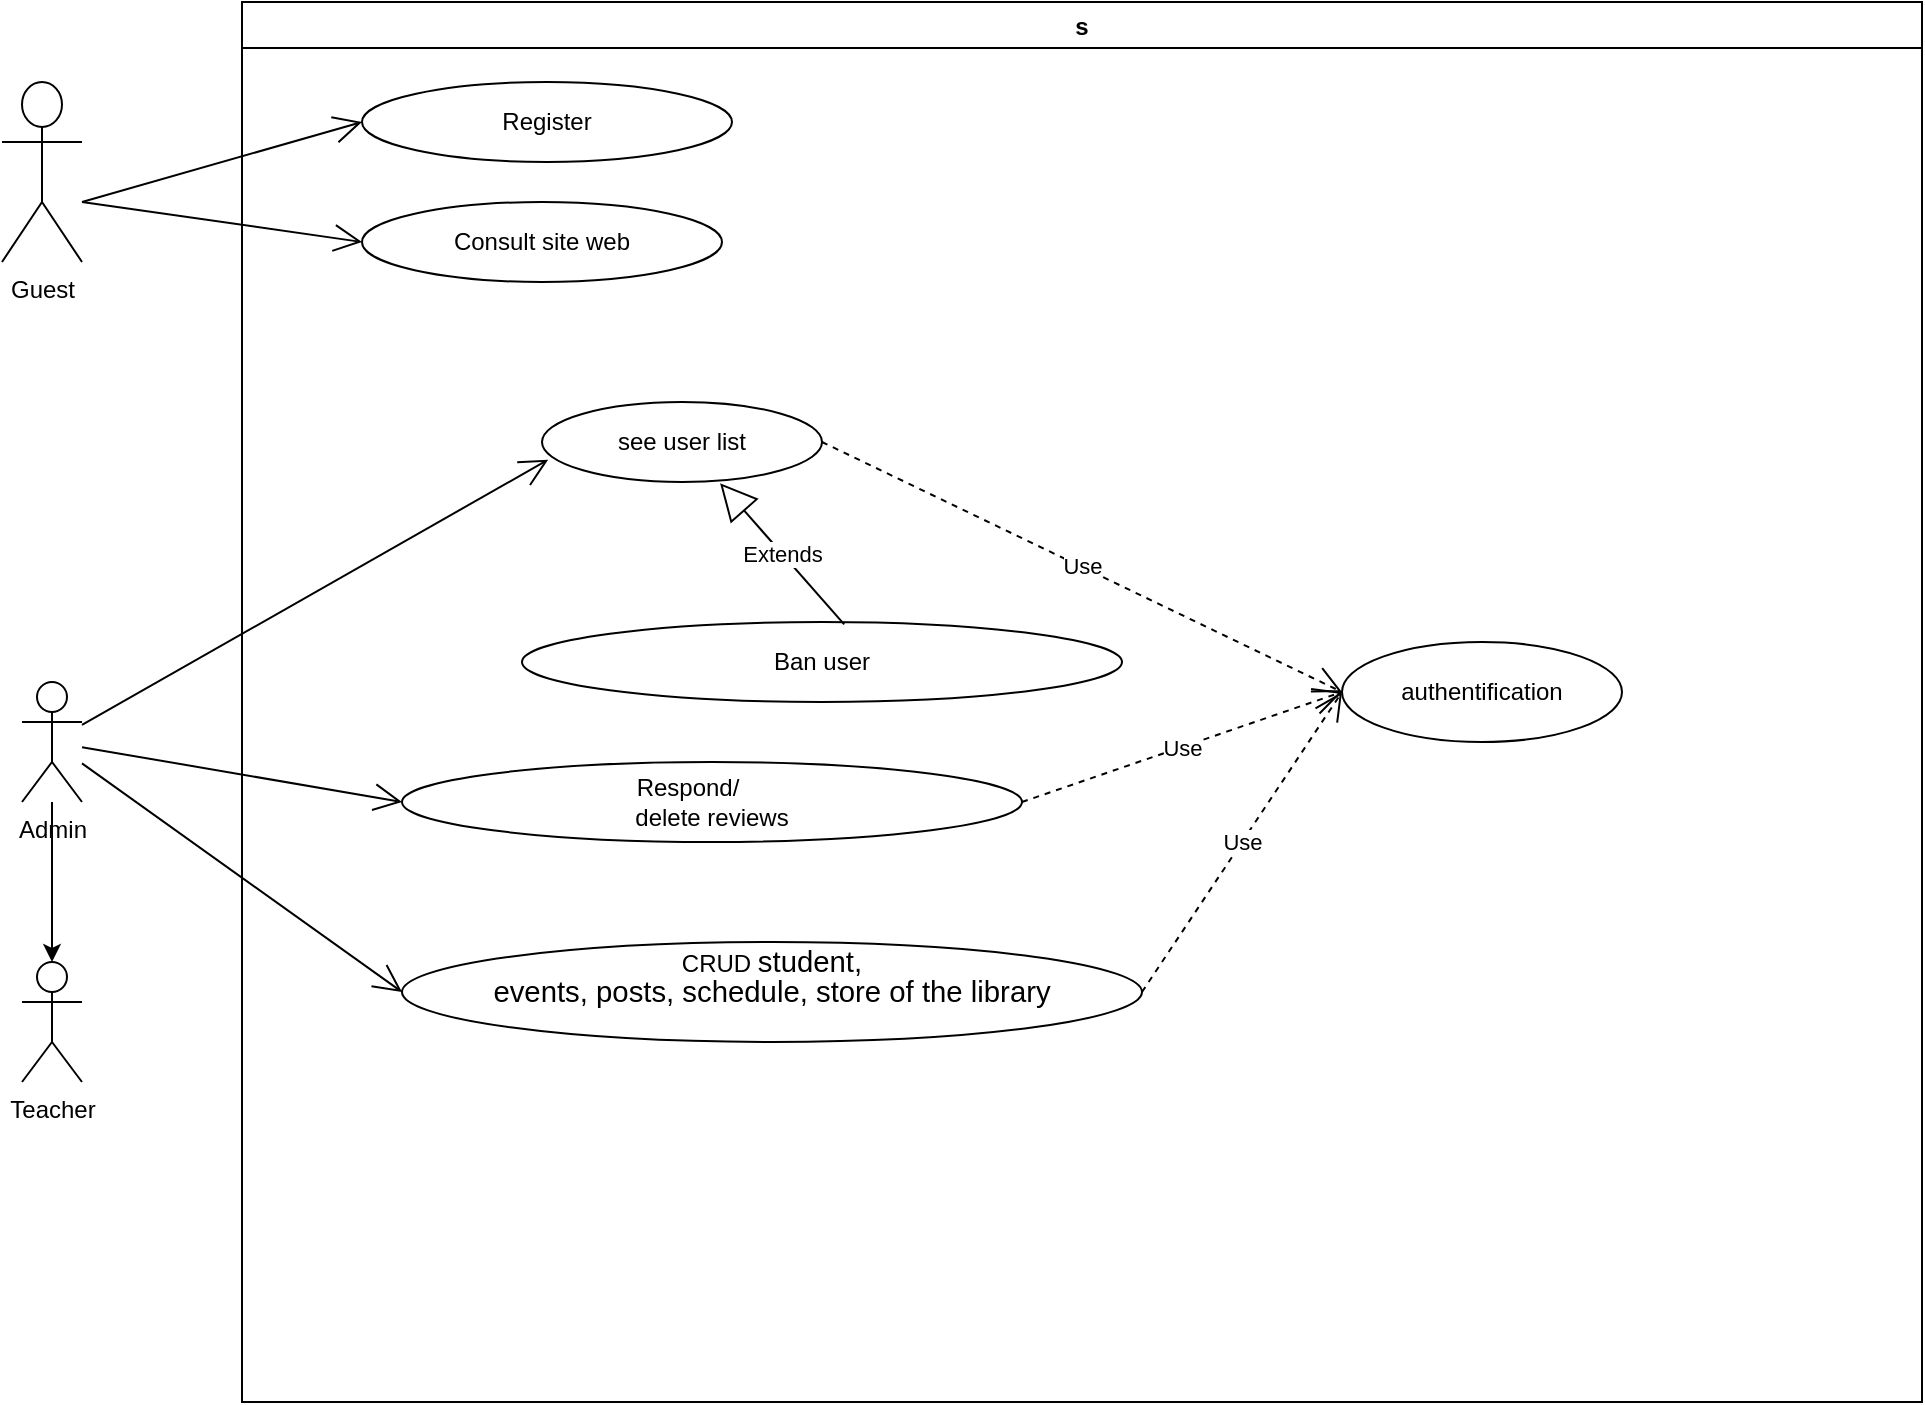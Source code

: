 <mxfile version="14.6.13" type="device" pages="4"><diagram id="Fq8rrTsUyQ0WTNaqkQ1s" name="Page-1"><mxGraphModel dx="1021" dy="600" grid="1" gridSize="10" guides="1" tooltips="1" connect="1" arrows="1" fold="1" page="1" pageScale="1" pageWidth="827" pageHeight="1169" math="0" shadow="0"><root><mxCell id="0"/><mxCell id="1" parent="0"/><mxCell id="EkFRZIOLeKu48OOjw69J-1" value="s" style="swimlane;" parent="1" vertex="1"><mxGeometry x="220" y="10" width="840" height="700" as="geometry"/></mxCell><mxCell id="EkFRZIOLeKu48OOjw69J-5" value="Register" style="ellipse;whiteSpace=wrap;html=1;" parent="EkFRZIOLeKu48OOjw69J-1" vertex="1"><mxGeometry x="60" y="40" width="185" height="40" as="geometry"/></mxCell><mxCell id="jwKDo5jtMQESnvIcq30M-5" value="CRUD&amp;nbsp;&lt;span lang=&quot;EN-US&quot; style=&quot;font-size: 11.0pt ; line-height: 107% ; font-family: &amp;#34;calibri&amp;#34; , sans-serif&quot;&gt;student,&lt;br/&gt;events, posts, schedule, store of the library&lt;/span&gt;&lt;br&gt;&amp;nbsp;" style="ellipse;whiteSpace=wrap;html=1;" parent="EkFRZIOLeKu48OOjw69J-1" vertex="1"><mxGeometry x="80" y="470" width="370" height="50" as="geometry"/></mxCell><mxCell id="jwKDo5jtMQESnvIcq30M-6" value="Ban user" style="ellipse;whiteSpace=wrap;html=1;" parent="EkFRZIOLeKu48OOjw69J-1" vertex="1"><mxGeometry x="140" y="310" width="300" height="40" as="geometry"/></mxCell><mxCell id="jwKDo5jtMQESnvIcq30M-7" value="&lt;p class=&quot;MsoListParagraph&quot; style=&quot;text-indent: -18.0pt&quot;&gt;&lt;span lang=&quot;EN-US&quot;&gt;Respond/&lt;br/&gt;delete reviews&lt;/span&gt;&lt;/p&gt;" style="ellipse;whiteSpace=wrap;html=1;" parent="EkFRZIOLeKu48OOjw69J-1" vertex="1"><mxGeometry x="80" y="380" width="310" height="40" as="geometry"/></mxCell><mxCell id="noQ1CSE3hATGSNUek7sF-2" value="authentification" style="ellipse;whiteSpace=wrap;html=1;" vertex="1" parent="EkFRZIOLeKu48OOjw69J-1"><mxGeometry x="550" y="320" width="140" height="50" as="geometry"/></mxCell><mxCell id="noQ1CSE3hATGSNUek7sF-3" value="Use" style="endArrow=open;endSize=12;dashed=1;html=1;exitX=1;exitY=0.5;exitDx=0;exitDy=0;entryX=0;entryY=0.5;entryDx=0;entryDy=0;" edge="1" parent="EkFRZIOLeKu48OOjw69J-1" source="noQ1CSE3hATGSNUek7sF-6" target="noQ1CSE3hATGSNUek7sF-2"><mxGeometry width="160" relative="1" as="geometry"><mxPoint x="290" y="350" as="sourcePoint"/><mxPoint x="540" y="345" as="targetPoint"/></mxGeometry></mxCell><mxCell id="noQ1CSE3hATGSNUek7sF-4" value="Use" style="endArrow=open;endSize=12;dashed=1;html=1;exitX=1;exitY=0.5;exitDx=0;exitDy=0;entryX=0;entryY=0.5;entryDx=0;entryDy=0;" edge="1" parent="EkFRZIOLeKu48OOjw69J-1" source="jwKDo5jtMQESnvIcq30M-7" target="noQ1CSE3hATGSNUek7sF-2"><mxGeometry width="160" relative="1" as="geometry"><mxPoint x="410" y="399.41" as="sourcePoint"/><mxPoint x="570" y="399.41" as="targetPoint"/></mxGeometry></mxCell><mxCell id="noQ1CSE3hATGSNUek7sF-5" value="Use" style="endArrow=open;endSize=12;dashed=1;html=1;exitX=1;exitY=0.5;exitDx=0;exitDy=0;entryX=0;entryY=0.5;entryDx=0;entryDy=0;" edge="1" parent="EkFRZIOLeKu48OOjw69J-1" source="jwKDo5jtMQESnvIcq30M-5" target="noQ1CSE3hATGSNUek7sF-2"><mxGeometry width="160" relative="1" as="geometry"><mxPoint x="460" y="470" as="sourcePoint"/><mxPoint x="620" y="470" as="targetPoint"/></mxGeometry></mxCell><mxCell id="noQ1CSE3hATGSNUek7sF-6" value="see user list" style="ellipse;whiteSpace=wrap;html=1;" vertex="1" parent="EkFRZIOLeKu48OOjw69J-1"><mxGeometry x="150" y="200" width="140" height="40" as="geometry"/></mxCell><mxCell id="noQ1CSE3hATGSNUek7sF-7" value="Extends" style="endArrow=block;endSize=16;endFill=0;html=1;exitX=0.537;exitY=0.029;exitDx=0;exitDy=0;exitPerimeter=0;entryX=0.636;entryY=1.015;entryDx=0;entryDy=0;entryPerimeter=0;" edge="1" parent="EkFRZIOLeKu48OOjw69J-1" source="jwKDo5jtMQESnvIcq30M-6" target="noQ1CSE3hATGSNUek7sF-6"><mxGeometry width="160" relative="1" as="geometry"><mxPoint x="290" y="350" as="sourcePoint"/><mxPoint x="450" y="350" as="targetPoint"/></mxGeometry></mxCell><mxCell id="EkFRZIOLeKu48OOjw69J-2" value="Guest" style="shape=umlActor;verticalLabelPosition=bottom;verticalAlign=top;html=1;outlineConnect=0;" parent="1" vertex="1"><mxGeometry x="100" y="50" width="40" height="90" as="geometry"/></mxCell><mxCell id="EkFRZIOLeKu48OOjw69J-4" value="Consult site web" style="ellipse;whiteSpace=wrap;html=1;" parent="1" vertex="1"><mxGeometry x="280" y="110" width="180" height="40" as="geometry"/></mxCell><mxCell id="XkAsf_LBgf4AnD1YTBtm-2" value="" style="edgeStyle=orthogonalEdgeStyle;rounded=0;orthogonalLoop=1;jettySize=auto;html=1;" edge="1" parent="1" source="EkFRZIOLeKu48OOjw69J-12" target="XkAsf_LBgf4AnD1YTBtm-1"><mxGeometry relative="1" as="geometry"/></mxCell><mxCell id="EkFRZIOLeKu48OOjw69J-12" value="Admin" style="shape=umlActor;verticalLabelPosition=bottom;verticalAlign=top;html=1;outlineConnect=0;" parent="1" vertex="1"><mxGeometry x="110" y="350" width="30" height="60" as="geometry"/></mxCell><mxCell id="pEpKKpiHq81uw3NCciDE-1" value="" style="endArrow=open;endFill=1;endSize=12;html=1;entryX=0;entryY=0.5;entryDx=0;entryDy=0;" edge="1" parent="1" target="EkFRZIOLeKu48OOjw69J-4"><mxGeometry width="160" relative="1" as="geometry"><mxPoint x="140" y="110" as="sourcePoint"/><mxPoint x="330" y="94.5" as="targetPoint"/></mxGeometry></mxCell><mxCell id="pEpKKpiHq81uw3NCciDE-2" value="" style="endArrow=open;endFill=1;endSize=12;html=1;entryX=0;entryY=0.5;entryDx=0;entryDy=0;" edge="1" parent="1" target="EkFRZIOLeKu48OOjw69J-5"><mxGeometry width="160" relative="1" as="geometry"><mxPoint x="140" y="110" as="sourcePoint"/><mxPoint x="300" y="110" as="targetPoint"/></mxGeometry></mxCell><mxCell id="noQ1CSE3hATGSNUek7sF-8" value="" style="endArrow=open;endFill=1;endSize=12;html=1;entryX=0.022;entryY=0.721;entryDx=0;entryDy=0;entryPerimeter=0;" edge="1" parent="1" source="EkFRZIOLeKu48OOjw69J-12" target="noQ1CSE3hATGSNUek7sF-6"><mxGeometry width="160" relative="1" as="geometry"><mxPoint x="510" y="360" as="sourcePoint"/><mxPoint x="670" y="360" as="targetPoint"/></mxGeometry></mxCell><mxCell id="noQ1CSE3hATGSNUek7sF-9" value="" style="endArrow=open;endFill=1;endSize=12;html=1;entryX=0;entryY=0.5;entryDx=0;entryDy=0;" edge="1" parent="1" source="EkFRZIOLeKu48OOjw69J-12" target="jwKDo5jtMQESnvIcq30M-7"><mxGeometry width="160" relative="1" as="geometry"><mxPoint x="510" y="360" as="sourcePoint"/><mxPoint x="670" y="360" as="targetPoint"/></mxGeometry></mxCell><mxCell id="noQ1CSE3hATGSNUek7sF-10" value="" style="endArrow=open;endFill=1;endSize=12;html=1;entryX=0;entryY=0.5;entryDx=0;entryDy=0;" edge="1" parent="1" source="EkFRZIOLeKu48OOjw69J-12" target="jwKDo5jtMQESnvIcq30M-5"><mxGeometry width="160" relative="1" as="geometry"><mxPoint x="510" y="360" as="sourcePoint"/><mxPoint x="670" y="360" as="targetPoint"/></mxGeometry></mxCell><mxCell id="XkAsf_LBgf4AnD1YTBtm-1" value="Teacher" style="shape=umlActor;verticalLabelPosition=bottom;verticalAlign=top;html=1;outlineConnect=0;" vertex="1" parent="1"><mxGeometry x="110" y="490" width="30" height="60" as="geometry"/></mxCell></root></mxGraphModel></diagram><diagram id="b6bjTch0GGWQZ_k-b--K" name="Page-2"><mxGraphModel dx="868" dy="510" grid="1" gridSize="10" guides="1" tooltips="1" connect="1" arrows="1" fold="1" page="1" pageScale="1" pageWidth="827" pageHeight="1169" math="0" shadow="0"><root><mxCell id="8nKltw3k-LwllmH_D9py-0"/><mxCell id="8nKltw3k-LwllmH_D9py-1" parent="8nKltw3k-LwllmH_D9py-0"/><mxCell id="C4d2ou-eFHUCSbQylBl--0" value="&lt;p class=&quot;MsoListParagraph&quot; style=&quot;text-indent: -18.0pt&quot;&gt;&lt;div style=&quot;text-align: left&quot;&gt;&lt;span style=&quot;text-indent: -18pt&quot;&gt;See&amp;nbsp;&lt;/span&gt;&lt;span style=&quot;text-indent: -18pt&quot;&gt;student schedule&lt;/span&gt;&lt;/div&gt;&lt;/p&gt;" style="ellipse;whiteSpace=wrap;html=1;" vertex="1" parent="8nKltw3k-LwllmH_D9py-1"><mxGeometry x="310" y="80" width="180" height="40" as="geometry"/></mxCell><mxCell id="C4d2ou-eFHUCSbQylBl--1" value="See events" style="ellipse;whiteSpace=wrap;html=1;" vertex="1" parent="8nKltw3k-LwllmH_D9py-1"><mxGeometry x="310" y="150" width="180" height="30" as="geometry"/></mxCell><mxCell id="C4d2ou-eFHUCSbQylBl--2" value="See Teachers" style="ellipse;whiteSpace=wrap;html=1;" vertex="1" parent="8nKltw3k-LwllmH_D9py-1"><mxGeometry x="340" y="300" width="180" height="30" as="geometry"/></mxCell><mxCell id="C4d2ou-eFHUCSbQylBl--3" value="Make review( comment, like,..)" style="ellipse;whiteSpace=wrap;html=1;" vertex="1" parent="8nKltw3k-LwllmH_D9py-1"><mxGeometry x="360" y="240" width="230" height="30" as="geometry"/></mxCell><mxCell id="C4d2ou-eFHUCSbQylBl--4" value="Contact teacher" style="ellipse;whiteSpace=wrap;html=1;" vertex="1" parent="8nKltw3k-LwllmH_D9py-1"><mxGeometry x="270" y="360" width="160" height="30" as="geometry"/></mxCell><mxCell id="C4d2ou-eFHUCSbQylBl--5" value="Contact Admin" style="ellipse;whiteSpace=wrap;html=1;" vertex="1" parent="8nKltw3k-LwllmH_D9py-1"><mxGeometry x="280" y="410" width="150" height="30" as="geometry"/></mxCell><mxCell id="C4d2ou-eFHUCSbQylBl--6" value="authentification" style="ellipse;whiteSpace=wrap;html=1;" vertex="1" parent="8nKltw3k-LwllmH_D9py-1"><mxGeometry x="730" y="200" width="180" height="40" as="geometry"/></mxCell><mxCell id="C4d2ou-eFHUCSbQylBl--7" value="Use" style="endArrow=open;endSize=12;dashed=1;html=1;entryX=0;entryY=0.5;entryDx=0;entryDy=0;exitX=1;exitY=0;exitDx=0;exitDy=0;" edge="1" parent="8nKltw3k-LwllmH_D9py-1" source="C4d2ou-eFHUCSbQylBl--2" target="C4d2ou-eFHUCSbQylBl--6"><mxGeometry width="160" relative="1" as="geometry"><mxPoint x="210" y="225" as="sourcePoint"/><mxPoint x="360" y="224.5" as="targetPoint"/></mxGeometry></mxCell><mxCell id="C4d2ou-eFHUCSbQylBl--8" value="Extends" style="endArrow=block;endSize=16;endFill=0;html=1;entryX=0.5;entryY=1;entryDx=0;entryDy=0;exitX=0.5;exitY=0;exitDx=0;exitDy=0;" edge="1" parent="8nKltw3k-LwllmH_D9py-1" source="C4d2ou-eFHUCSbQylBl--4" target="C4d2ou-eFHUCSbQylBl--2"><mxGeometry width="160" relative="1" as="geometry"><mxPoint x="147" y="270" as="sourcePoint"/><mxPoint x="307" y="270" as="targetPoint"/></mxGeometry></mxCell><mxCell id="C4d2ou-eFHUCSbQylBl--9" value="Use" style="endArrow=open;endSize=12;dashed=1;html=1;exitX=1;exitY=0.5;exitDx=0;exitDy=0;" edge="1" parent="8nKltw3k-LwllmH_D9py-1" source="C4d2ou-eFHUCSbQylBl--1" target="C4d2ou-eFHUCSbQylBl--6"><mxGeometry width="160" relative="1" as="geometry"><mxPoint x="200" y="180" as="sourcePoint"/><mxPoint x="400" y="200" as="targetPoint"/></mxGeometry></mxCell><mxCell id="C4d2ou-eFHUCSbQylBl--10" value="Use" style="endArrow=open;endSize=12;dashed=1;html=1;exitX=1;exitY=0.5;exitDx=0;exitDy=0;entryX=0.056;entryY=0.275;entryDx=0;entryDy=0;entryPerimeter=0;" edge="1" parent="8nKltw3k-LwllmH_D9py-1" source="C4d2ou-eFHUCSbQylBl--0" target="C4d2ou-eFHUCSbQylBl--6"><mxGeometry width="160" relative="1" as="geometry"><mxPoint x="200" y="180" as="sourcePoint"/><mxPoint x="360" y="180" as="targetPoint"/></mxGeometry></mxCell><mxCell id="C4d2ou-eFHUCSbQylBl--11" value="Extends" style="endArrow=block;endSize=16;endFill=0;html=1;entryX=0.756;entryY=1;entryDx=0;entryDy=0;entryPerimeter=0;" edge="1" parent="8nKltw3k-LwllmH_D9py-1" source="C4d2ou-eFHUCSbQylBl--3" target="C4d2ou-eFHUCSbQylBl--1"><mxGeometry width="160" relative="1" as="geometry"><mxPoint x="50" y="180" as="sourcePoint"/><mxPoint x="210" y="180" as="targetPoint"/></mxGeometry></mxCell><mxCell id="C4d2ou-eFHUCSbQylBl--12" value="Use" style="endArrow=open;endSize=12;dashed=1;html=1;exitX=1;exitY=0.5;exitDx=0;exitDy=0;entryX=0;entryY=0.5;entryDx=0;entryDy=0;" edge="1" parent="8nKltw3k-LwllmH_D9py-1" source="C4d2ou-eFHUCSbQylBl--5" target="C4d2ou-eFHUCSbQylBl--6"><mxGeometry width="160" relative="1" as="geometry"><mxPoint x="270" y="390" as="sourcePoint"/><mxPoint x="430" y="390" as="targetPoint"/></mxGeometry></mxCell><mxCell id="C4d2ou-eFHUCSbQylBl--13" value="Parent" style="shape=umlActor;verticalLabelPosition=bottom;verticalAlign=top;html=1;outlineConnect=0;" vertex="1" parent="8nKltw3k-LwllmH_D9py-1"><mxGeometry x="80" y="160" width="35" height="60" as="geometry"/></mxCell><mxCell id="C4d2ou-eFHUCSbQylBl--14" value="" style="endArrow=open;endFill=1;endSize=12;html=1;entryX=0;entryY=0.5;entryDx=0;entryDy=0;" edge="1" parent="8nKltw3k-LwllmH_D9py-1" source="C4d2ou-eFHUCSbQylBl--13" target="C4d2ou-eFHUCSbQylBl--0"><mxGeometry width="160" relative="1" as="geometry"><mxPoint x="130" y="190" as="sourcePoint"/><mxPoint x="260" y="190" as="targetPoint"/></mxGeometry></mxCell><mxCell id="C4d2ou-eFHUCSbQylBl--15" value="" style="endArrow=open;endFill=1;endSize=12;html=1;entryX=0;entryY=0.5;entryDx=0;entryDy=0;" edge="1" parent="8nKltw3k-LwllmH_D9py-1" source="C4d2ou-eFHUCSbQylBl--13" target="C4d2ou-eFHUCSbQylBl--1"><mxGeometry width="160" relative="1" as="geometry"><mxPoint x="120" y="200" as="sourcePoint"/><mxPoint x="260" y="200" as="targetPoint"/></mxGeometry></mxCell><mxCell id="C4d2ou-eFHUCSbQylBl--17" value="" style="endArrow=open;endFill=1;endSize=12;html=1;entryX=0;entryY=0.5;entryDx=0;entryDy=0;" edge="1" parent="8nKltw3k-LwllmH_D9py-1" source="C4d2ou-eFHUCSbQylBl--13" target="C4d2ou-eFHUCSbQylBl--2"><mxGeometry width="160" relative="1" as="geometry"><mxPoint x="130" y="270" as="sourcePoint"/><mxPoint x="290" y="270" as="targetPoint"/></mxGeometry></mxCell><mxCell id="C4d2ou-eFHUCSbQylBl--18" value="" style="endArrow=open;endFill=1;endSize=12;html=1;entryX=0;entryY=0.5;entryDx=0;entryDy=0;" edge="1" parent="8nKltw3k-LwllmH_D9py-1" source="C4d2ou-eFHUCSbQylBl--13" target="C4d2ou-eFHUCSbQylBl--5"><mxGeometry width="160" relative="1" as="geometry"><mxPoint x="130" y="290" as="sourcePoint"/><mxPoint x="290" y="290" as="targetPoint"/></mxGeometry></mxCell></root></mxGraphModel></diagram><diagram id="m5Jo75XRQhApM0-7HQ8u" name="Page-3"><mxGraphModel dx="868" dy="510" grid="1" gridSize="10" guides="1" tooltips="1" connect="1" arrows="1" fold="1" page="1" pageScale="1" pageWidth="827" pageHeight="1169" math="0" shadow="0"><root><mxCell id="_YpkM_-dtvaiiMgSNTx7-0"/><mxCell id="_YpkM_-dtvaiiMgSNTx7-1" parent="_YpkM_-dtvaiiMgSNTx7-0"/><mxCell id="_YpkM_-dtvaiiMgSNTx7-2" value="&lt;p class=&quot;MsoListParagraph&quot; style=&quot;text-indent: -18.0pt&quot;&gt;&lt;/p&gt;&lt;div style=&quot;text-align: left&quot;&gt;&lt;span style=&quot;text-indent: -18pt&quot;&gt;See&lt;/span&gt;&lt;span style=&quot;text-indent: -18pt&quot;&gt;&amp;nbsp;schedule&lt;/span&gt;&lt;/div&gt;&lt;p&gt;&lt;/p&gt;" style="ellipse;whiteSpace=wrap;html=1;" vertex="1" parent="_YpkM_-dtvaiiMgSNTx7-1"><mxGeometry x="280" y="70" width="180" height="40" as="geometry"/></mxCell><mxCell id="_YpkM_-dtvaiiMgSNTx7-3" value="See events" style="ellipse;whiteSpace=wrap;html=1;" vertex="1" parent="_YpkM_-dtvaiiMgSNTx7-1"><mxGeometry x="280" y="120" width="180" height="30" as="geometry"/></mxCell><mxCell id="_YpkM_-dtvaiiMgSNTx7-4" value="See Parents" style="ellipse;whiteSpace=wrap;html=1;" vertex="1" parent="_YpkM_-dtvaiiMgSNTx7-1"><mxGeometry x="360" y="240" width="180" height="30" as="geometry"/></mxCell><mxCell id="_YpkM_-dtvaiiMgSNTx7-5" value="Make review( comment, like,..)" style="ellipse;whiteSpace=wrap;html=1;" vertex="1" parent="_YpkM_-dtvaiiMgSNTx7-1"><mxGeometry x="320" y="190" width="230" height="30" as="geometry"/></mxCell><mxCell id="_YpkM_-dtvaiiMgSNTx7-6" value="Contact parents" style="ellipse;whiteSpace=wrap;html=1;" vertex="1" parent="_YpkM_-dtvaiiMgSNTx7-1"><mxGeometry x="290" y="300" width="160" height="30" as="geometry"/></mxCell><mxCell id="_YpkM_-dtvaiiMgSNTx7-7" value="Contact Admin" style="ellipse;whiteSpace=wrap;html=1;" vertex="1" parent="_YpkM_-dtvaiiMgSNTx7-1"><mxGeometry x="300" y="350" width="150" height="30" as="geometry"/></mxCell><mxCell id="_YpkM_-dtvaiiMgSNTx7-8" value="authentification" style="ellipse;whiteSpace=wrap;html=1;" vertex="1" parent="_YpkM_-dtvaiiMgSNTx7-1"><mxGeometry x="680" y="130" width="180" height="40" as="geometry"/></mxCell><mxCell id="_YpkM_-dtvaiiMgSNTx7-9" value="Use" style="endArrow=open;endSize=12;dashed=1;html=1;entryX=0;entryY=0.5;entryDx=0;entryDy=0;exitX=1;exitY=0;exitDx=0;exitDy=0;" edge="1" parent="_YpkM_-dtvaiiMgSNTx7-1" source="_YpkM_-dtvaiiMgSNTx7-4" target="_YpkM_-dtvaiiMgSNTx7-8"><mxGeometry width="160" relative="1" as="geometry"><mxPoint x="230" y="165" as="sourcePoint"/><mxPoint x="380" y="164.5" as="targetPoint"/></mxGeometry></mxCell><mxCell id="_YpkM_-dtvaiiMgSNTx7-10" value="Extends" style="endArrow=block;endSize=16;endFill=0;html=1;entryX=0.5;entryY=1;entryDx=0;entryDy=0;exitX=0.5;exitY=0;exitDx=0;exitDy=0;" edge="1" parent="_YpkM_-dtvaiiMgSNTx7-1" source="_YpkM_-dtvaiiMgSNTx7-6" target="_YpkM_-dtvaiiMgSNTx7-4"><mxGeometry width="160" relative="1" as="geometry"><mxPoint x="167" y="210" as="sourcePoint"/><mxPoint x="327" y="210" as="targetPoint"/></mxGeometry></mxCell><mxCell id="_YpkM_-dtvaiiMgSNTx7-11" value="Use" style="endArrow=open;endSize=12;dashed=1;html=1;exitX=1;exitY=0.5;exitDx=0;exitDy=0;" edge="1" parent="_YpkM_-dtvaiiMgSNTx7-1" source="_YpkM_-dtvaiiMgSNTx7-3" target="_YpkM_-dtvaiiMgSNTx7-8"><mxGeometry width="160" relative="1" as="geometry"><mxPoint x="220" y="120" as="sourcePoint"/><mxPoint x="420" y="140" as="targetPoint"/></mxGeometry></mxCell><mxCell id="_YpkM_-dtvaiiMgSNTx7-12" value="Use" style="endArrow=open;endSize=12;dashed=1;html=1;exitX=1;exitY=0.5;exitDx=0;exitDy=0;entryX=0.056;entryY=0.275;entryDx=0;entryDy=0;entryPerimeter=0;" edge="1" parent="_YpkM_-dtvaiiMgSNTx7-1" source="_YpkM_-dtvaiiMgSNTx7-2" target="_YpkM_-dtvaiiMgSNTx7-8"><mxGeometry width="160" relative="1" as="geometry"><mxPoint x="220" y="120" as="sourcePoint"/><mxPoint x="380" y="120" as="targetPoint"/></mxGeometry></mxCell><mxCell id="_YpkM_-dtvaiiMgSNTx7-13" value="Extends" style="endArrow=block;endSize=16;endFill=0;html=1;entryX=0.756;entryY=1;entryDx=0;entryDy=0;entryPerimeter=0;" edge="1" parent="_YpkM_-dtvaiiMgSNTx7-1" source="_YpkM_-dtvaiiMgSNTx7-5" target="_YpkM_-dtvaiiMgSNTx7-3"><mxGeometry width="160" relative="1" as="geometry"><mxPoint x="70" y="120" as="sourcePoint"/><mxPoint x="230" y="120" as="targetPoint"/></mxGeometry></mxCell><mxCell id="_YpkM_-dtvaiiMgSNTx7-14" value="Use" style="endArrow=open;endSize=12;dashed=1;html=1;exitX=1;exitY=0.5;exitDx=0;exitDy=0;entryX=0;entryY=0.5;entryDx=0;entryDy=0;" edge="1" parent="_YpkM_-dtvaiiMgSNTx7-1" source="_YpkM_-dtvaiiMgSNTx7-7" target="_YpkM_-dtvaiiMgSNTx7-8"><mxGeometry width="160" relative="1" as="geometry"><mxPoint x="290" y="330" as="sourcePoint"/><mxPoint x="450" y="330" as="targetPoint"/></mxGeometry></mxCell><mxCell id="_YpkM_-dtvaiiMgSNTx7-15" value="Teacher" style="shape=umlActor;verticalLabelPosition=bottom;verticalAlign=top;html=1;outlineConnect=0;" vertex="1" parent="_YpkM_-dtvaiiMgSNTx7-1"><mxGeometry x="100" y="100" width="35" height="60" as="geometry"/></mxCell><mxCell id="_YpkM_-dtvaiiMgSNTx7-16" value="" style="endArrow=open;endFill=1;endSize=12;html=1;entryX=0;entryY=0.5;entryDx=0;entryDy=0;" edge="1" parent="_YpkM_-dtvaiiMgSNTx7-1" source="_YpkM_-dtvaiiMgSNTx7-15" target="_YpkM_-dtvaiiMgSNTx7-2"><mxGeometry width="160" relative="1" as="geometry"><mxPoint x="150" y="130" as="sourcePoint"/><mxPoint x="280" y="130" as="targetPoint"/></mxGeometry></mxCell><mxCell id="_YpkM_-dtvaiiMgSNTx7-17" value="" style="endArrow=open;endFill=1;endSize=12;html=1;entryX=0;entryY=0.5;entryDx=0;entryDy=0;" edge="1" parent="_YpkM_-dtvaiiMgSNTx7-1" source="_YpkM_-dtvaiiMgSNTx7-15" target="_YpkM_-dtvaiiMgSNTx7-3"><mxGeometry width="160" relative="1" as="geometry"><mxPoint x="140" y="140" as="sourcePoint"/><mxPoint x="280" y="140" as="targetPoint"/></mxGeometry></mxCell><mxCell id="_YpkM_-dtvaiiMgSNTx7-18" value="" style="endArrow=open;endFill=1;endSize=12;html=1;entryX=0;entryY=0.5;entryDx=0;entryDy=0;" edge="1" parent="_YpkM_-dtvaiiMgSNTx7-1" source="_YpkM_-dtvaiiMgSNTx7-15" target="_YpkM_-dtvaiiMgSNTx7-5"><mxGeometry width="160" relative="1" as="geometry"><mxPoint x="160" y="160" as="sourcePoint"/><mxPoint x="320" y="160" as="targetPoint"/></mxGeometry></mxCell><mxCell id="_YpkM_-dtvaiiMgSNTx7-19" value="" style="endArrow=open;endFill=1;endSize=12;html=1;entryX=0;entryY=0.5;entryDx=0;entryDy=0;" edge="1" parent="_YpkM_-dtvaiiMgSNTx7-1" source="_YpkM_-dtvaiiMgSNTx7-15" target="_YpkM_-dtvaiiMgSNTx7-4"><mxGeometry width="160" relative="1" as="geometry"><mxPoint x="150" y="210" as="sourcePoint"/><mxPoint x="310" y="210" as="targetPoint"/></mxGeometry></mxCell><mxCell id="_YpkM_-dtvaiiMgSNTx7-20" value="" style="endArrow=open;endFill=1;endSize=12;html=1;entryX=0;entryY=0.5;entryDx=0;entryDy=0;" edge="1" parent="_YpkM_-dtvaiiMgSNTx7-1" source="_YpkM_-dtvaiiMgSNTx7-15" target="_YpkM_-dtvaiiMgSNTx7-7"><mxGeometry width="160" relative="1" as="geometry"><mxPoint x="150" y="230" as="sourcePoint"/><mxPoint x="310" y="230" as="targetPoint"/></mxGeometry></mxCell><mxCell id="_YpkM_-dtvaiiMgSNTx7-23" value="See Students information" style="ellipse;whiteSpace=wrap;html=1;" vertex="1" parent="_YpkM_-dtvaiiMgSNTx7-1"><mxGeometry x="300" y="400" width="150" height="40" as="geometry"/></mxCell><mxCell id="_YpkM_-dtvaiiMgSNTx7-24" value="" style="endArrow=open;endFill=1;endSize=12;html=1;entryX=0;entryY=0.5;entryDx=0;entryDy=0;" edge="1" parent="_YpkM_-dtvaiiMgSNTx7-1" source="_YpkM_-dtvaiiMgSNTx7-15" target="_YpkM_-dtvaiiMgSNTx7-23"><mxGeometry width="160" relative="1" as="geometry"><mxPoint x="80" y="314.5" as="sourcePoint"/><mxPoint x="240" y="314.5" as="targetPoint"/></mxGeometry></mxCell><mxCell id="_YpkM_-dtvaiiMgSNTx7-26" value="Use" style="endArrow=open;endSize=12;dashed=1;html=1;exitX=1;exitY=0.5;exitDx=0;exitDy=0;entryX=0.017;entryY=0.675;entryDx=0;entryDy=0;entryPerimeter=0;" edge="1" parent="_YpkM_-dtvaiiMgSNTx7-1" source="_YpkM_-dtvaiiMgSNTx7-23" target="_YpkM_-dtvaiiMgSNTx7-8"><mxGeometry width="160" relative="1" as="geometry"><mxPoint x="530" y="364.5" as="sourcePoint"/><mxPoint x="690" y="364.5" as="targetPoint"/></mxGeometry></mxCell></root></mxGraphModel></diagram><diagram id="DgYhxE_hdKo6vpUnID3L" name="Page-4"><mxGraphModel dx="868" dy="1679" grid="1" gridSize="10" guides="1" tooltips="1" connect="1" arrows="1" fold="1" page="1" pageScale="1" pageWidth="827" pageHeight="1169" math="0" shadow="0"><root><mxCell id="SftpCeLHLzqi5fqXl4-u-0"/><mxCell id="SftpCeLHLzqi5fqXl4-u-1" parent="SftpCeLHLzqi5fqXl4-u-0"/><mxCell id="SftpCeLHLzqi5fqXl4-u-11" value="School" style="swimlane;fontStyle=1;align=center;verticalAlign=top;childLayout=stackLayout;horizontal=1;startSize=26;horizontalStack=0;resizeParent=1;resizeParentMax=0;resizeLast=0;collapsible=1;marginBottom=0;" vertex="1" parent="SftpCeLHLzqi5fqXl4-u-1"><mxGeometry x="330" y="410" width="160" height="164" as="geometry"/></mxCell><mxCell id="SftpCeLHLzqi5fqXl4-u-15" value="School_Name: String&#10;" style="text;strokeColor=none;fillColor=none;align=left;verticalAlign=top;spacingLeft=4;spacingRight=4;overflow=hidden;rotatable=0;points=[[0,0.5],[1,0.5]];portConstraint=eastwest;" vertex="1" parent="SftpCeLHLzqi5fqXl4-u-11"><mxGeometry y="26" width="160" height="26" as="geometry"/></mxCell><mxCell id="SftpCeLHLzqi5fqXl4-u-12" value="School_Adresse: String" style="text;strokeColor=none;fillColor=none;align=left;verticalAlign=top;spacingLeft=4;spacingRight=4;overflow=hidden;rotatable=0;points=[[0,0.5],[1,0.5]];portConstraint=eastwest;" vertex="1" parent="SftpCeLHLzqi5fqXl4-u-11"><mxGeometry y="52" width="160" height="26" as="geometry"/></mxCell><mxCell id="SftpCeLHLzqi5fqXl4-u-13" value="" style="line;strokeWidth=1;fillColor=none;align=left;verticalAlign=middle;spacingTop=-1;spacingLeft=3;spacingRight=3;rotatable=0;labelPosition=right;points=[];portConstraint=eastwest;" vertex="1" parent="SftpCeLHLzqi5fqXl4-u-11"><mxGeometry y="78" width="160" height="8" as="geometry"/></mxCell><mxCell id="SftpCeLHLzqi5fqXl4-u-14" value="Update data" style="text;strokeColor=none;fillColor=none;align=left;verticalAlign=top;spacingLeft=4;spacingRight=4;overflow=hidden;rotatable=0;points=[[0,0.5],[1,0.5]];portConstraint=eastwest;" vertex="1" parent="SftpCeLHLzqi5fqXl4-u-11"><mxGeometry y="86" width="160" height="26" as="geometry"/></mxCell><mxCell id="SftpCeLHLzqi5fqXl4-u-16" value="Add data" style="text;strokeColor=none;fillColor=none;align=left;verticalAlign=top;spacingLeft=4;spacingRight=4;overflow=hidden;rotatable=0;points=[[0,0.5],[1,0.5]];portConstraint=eastwest;" vertex="1" parent="SftpCeLHLzqi5fqXl4-u-11"><mxGeometry y="112" width="160" height="26" as="geometry"/></mxCell><mxCell id="SftpCeLHLzqi5fqXl4-u-17" value="Delete data" style="text;strokeColor=none;fillColor=none;align=left;verticalAlign=top;spacingLeft=4;spacingRight=4;overflow=hidden;rotatable=0;points=[[0,0.5],[1,0.5]];portConstraint=eastwest;" vertex="1" parent="SftpCeLHLzqi5fqXl4-u-11"><mxGeometry y="138" width="160" height="26" as="geometry"/></mxCell><mxCell id="SftpCeLHLzqi5fqXl4-u-18" value="Admin" style="swimlane;fontStyle=1;align=center;verticalAlign=top;childLayout=stackLayout;horizontal=1;startSize=26;horizontalStack=0;resizeParent=1;resizeParentMax=0;resizeLast=0;collapsible=1;marginBottom=0;" vertex="1" parent="SftpCeLHLzqi5fqXl4-u-1"><mxGeometry x="40" y="140" width="160" height="86" as="geometry"/></mxCell><mxCell id="SftpCeLHLzqi5fqXl4-u-19" value="+ field: type" style="text;strokeColor=none;fillColor=none;align=left;verticalAlign=top;spacingLeft=4;spacingRight=4;overflow=hidden;rotatable=0;points=[[0,0.5],[1,0.5]];portConstraint=eastwest;" vertex="1" parent="SftpCeLHLzqi5fqXl4-u-18"><mxGeometry y="26" width="160" height="26" as="geometry"/></mxCell><mxCell id="SftpCeLHLzqi5fqXl4-u-20" value="" style="line;strokeWidth=1;fillColor=none;align=left;verticalAlign=middle;spacingTop=-1;spacingLeft=3;spacingRight=3;rotatable=0;labelPosition=right;points=[];portConstraint=eastwest;" vertex="1" parent="SftpCeLHLzqi5fqXl4-u-18"><mxGeometry y="52" width="160" height="8" as="geometry"/></mxCell><mxCell id="SftpCeLHLzqi5fqXl4-u-21" value="+ method(type): type" style="text;strokeColor=none;fillColor=none;align=left;verticalAlign=top;spacingLeft=4;spacingRight=4;overflow=hidden;rotatable=0;points=[[0,0.5],[1,0.5]];portConstraint=eastwest;" vertex="1" parent="SftpCeLHLzqi5fqXl4-u-18"><mxGeometry y="60" width="160" height="26" as="geometry"/></mxCell><mxCell id="SftpCeLHLzqi5fqXl4-u-22" value="Parent" style="swimlane;fontStyle=1;align=center;verticalAlign=top;childLayout=stackLayout;horizontal=1;startSize=26;horizontalStack=0;resizeParent=1;resizeParentMax=0;resizeLast=0;collapsible=1;marginBottom=0;" vertex="1" parent="SftpCeLHLzqi5fqXl4-u-1"><mxGeometry x="334" y="256" width="160" height="86" as="geometry"/></mxCell><mxCell id="SftpCeLHLzqi5fqXl4-u-23" value="+ field: type" style="text;strokeColor=none;fillColor=none;align=left;verticalAlign=top;spacingLeft=4;spacingRight=4;overflow=hidden;rotatable=0;points=[[0,0.5],[1,0.5]];portConstraint=eastwest;" vertex="1" parent="SftpCeLHLzqi5fqXl4-u-22"><mxGeometry y="26" width="160" height="26" as="geometry"/></mxCell><mxCell id="SftpCeLHLzqi5fqXl4-u-24" value="" style="line;strokeWidth=1;fillColor=none;align=left;verticalAlign=middle;spacingTop=-1;spacingLeft=3;spacingRight=3;rotatable=0;labelPosition=right;points=[];portConstraint=eastwest;" vertex="1" parent="SftpCeLHLzqi5fqXl4-u-22"><mxGeometry y="52" width="160" height="8" as="geometry"/></mxCell><mxCell id="SftpCeLHLzqi5fqXl4-u-25" value="+ method(type): type" style="text;strokeColor=none;fillColor=none;align=left;verticalAlign=top;spacingLeft=4;spacingRight=4;overflow=hidden;rotatable=0;points=[[0,0.5],[1,0.5]];portConstraint=eastwest;" vertex="1" parent="SftpCeLHLzqi5fqXl4-u-22"><mxGeometry y="60" width="160" height="26" as="geometry"/></mxCell><mxCell id="SftpCeLHLzqi5fqXl4-u-26" value="Teacher" style="swimlane;fontStyle=1;align=center;verticalAlign=top;childLayout=stackLayout;horizontal=1;startSize=26;horizontalStack=0;resizeParent=1;resizeParentMax=0;resizeLast=0;collapsible=1;marginBottom=0;" vertex="1" parent="SftpCeLHLzqi5fqXl4-u-1"><mxGeometry x="650" y="170" width="160" height="86" as="geometry"/></mxCell><mxCell id="SftpCeLHLzqi5fqXl4-u-27" value="Subject:string" style="text;strokeColor=none;fillColor=none;align=left;verticalAlign=top;spacingLeft=4;spacingRight=4;overflow=hidden;rotatable=0;points=[[0,0.5],[1,0.5]];portConstraint=eastwest;" vertex="1" parent="SftpCeLHLzqi5fqXl4-u-26"><mxGeometry y="26" width="160" height="26" as="geometry"/></mxCell><mxCell id="SftpCeLHLzqi5fqXl4-u-28" value="" style="line;strokeWidth=1;fillColor=none;align=left;verticalAlign=middle;spacingTop=-1;spacingLeft=3;spacingRight=3;rotatable=0;labelPosition=right;points=[];portConstraint=eastwest;" vertex="1" parent="SftpCeLHLzqi5fqXl4-u-26"><mxGeometry y="52" width="160" height="8" as="geometry"/></mxCell><mxCell id="SftpCeLHLzqi5fqXl4-u-29" value="+ method(type): type" style="text;strokeColor=none;fillColor=none;align=left;verticalAlign=top;spacingLeft=4;spacingRight=4;overflow=hidden;rotatable=0;points=[[0,0.5],[1,0.5]];portConstraint=eastwest;" vertex="1" parent="SftpCeLHLzqi5fqXl4-u-26"><mxGeometry y="60" width="160" height="26" as="geometry"/></mxCell><mxCell id="SftpCeLHLzqi5fqXl4-u-30" value="Student" style="swimlane;fontStyle=1;align=center;verticalAlign=top;childLayout=stackLayout;horizontal=1;startSize=26;horizontalStack=0;resizeParent=1;resizeParentMax=0;resizeLast=0;collapsible=1;marginBottom=0;" vertex="1" parent="SftpCeLHLzqi5fqXl4-u-1"><mxGeometry x="70" y="350" width="160" height="86" as="geometry"/></mxCell><mxCell id="SftpCeLHLzqi5fqXl4-u-31" value="+ field: type" style="text;strokeColor=none;fillColor=none;align=left;verticalAlign=top;spacingLeft=4;spacingRight=4;overflow=hidden;rotatable=0;points=[[0,0.5],[1,0.5]];portConstraint=eastwest;" vertex="1" parent="SftpCeLHLzqi5fqXl4-u-30"><mxGeometry y="26" width="160" height="26" as="geometry"/></mxCell><mxCell id="SftpCeLHLzqi5fqXl4-u-32" value="" style="line;strokeWidth=1;fillColor=none;align=left;verticalAlign=middle;spacingTop=-1;spacingLeft=3;spacingRight=3;rotatable=0;labelPosition=right;points=[];portConstraint=eastwest;" vertex="1" parent="SftpCeLHLzqi5fqXl4-u-30"><mxGeometry y="52" width="160" height="8" as="geometry"/></mxCell><mxCell id="SftpCeLHLzqi5fqXl4-u-33" value="+ method(type): type" style="text;strokeColor=none;fillColor=none;align=left;verticalAlign=top;spacingLeft=4;spacingRight=4;overflow=hidden;rotatable=0;points=[[0,0.5],[1,0.5]];portConstraint=eastwest;" vertex="1" parent="SftpCeLHLzqi5fqXl4-u-30"><mxGeometry y="60" width="160" height="26" as="geometry"/></mxCell><mxCell id="SftpCeLHLzqi5fqXl4-u-34" value="User" style="swimlane;fontStyle=1;align=center;verticalAlign=top;childLayout=stackLayout;horizontal=1;startSize=26;horizontalStack=0;resizeParent=1;resizeParentMax=0;resizeLast=0;collapsible=1;marginBottom=0;" vertex="1" parent="SftpCeLHLzqi5fqXl4-u-1"><mxGeometry x="334" y="-320" width="160" height="294" as="geometry"/></mxCell><mxCell id="SftpCeLHLzqi5fqXl4-u-40" value="User_Id: String" style="text;strokeColor=none;fillColor=none;align=left;verticalAlign=top;spacingLeft=4;spacingRight=4;overflow=hidden;rotatable=0;points=[[0,0.5],[1,0.5]];portConstraint=eastwest;" vertex="1" parent="SftpCeLHLzqi5fqXl4-u-34"><mxGeometry y="26" width="160" height="26" as="geometry"/></mxCell><mxCell id="SftpCeLHLzqi5fqXl4-u-39" value="User_FirstName: String" style="text;strokeColor=none;fillColor=none;align=left;verticalAlign=top;spacingLeft=4;spacingRight=4;overflow=hidden;rotatable=0;points=[[0,0.5],[1,0.5]];portConstraint=eastwest;" vertex="1" parent="SftpCeLHLzqi5fqXl4-u-34"><mxGeometry y="52" width="160" height="26" as="geometry"/></mxCell><mxCell id="SftpCeLHLzqi5fqXl4-u-38" value="User_LastName: String" style="text;strokeColor=none;fillColor=none;align=left;verticalAlign=top;spacingLeft=4;spacingRight=4;overflow=hidden;rotatable=0;points=[[0,0.5],[1,0.5]];portConstraint=eastwest;" vertex="1" parent="SftpCeLHLzqi5fqXl4-u-34"><mxGeometry y="78" width="160" height="26" as="geometry"/></mxCell><mxCell id="SftpCeLHLzqi5fqXl4-u-35" value="User_Gender: String" style="text;strokeColor=none;fillColor=none;align=left;verticalAlign=top;spacingLeft=4;spacingRight=4;overflow=hidden;rotatable=0;points=[[0,0.5],[1,0.5]];portConstraint=eastwest;" vertex="1" parent="SftpCeLHLzqi5fqXl4-u-34"><mxGeometry y="104" width="160" height="26" as="geometry"/></mxCell><mxCell id="SftpCeLHLzqi5fqXl4-u-44" value="User_PhoneNumber: String" style="text;strokeColor=none;fillColor=none;align=left;verticalAlign=top;spacingLeft=4;spacingRight=4;overflow=hidden;rotatable=0;points=[[0,0.5],[1,0.5]];portConstraint=eastwest;" vertex="1" parent="SftpCeLHLzqi5fqXl4-u-34"><mxGeometry y="130" width="160" height="26" as="geometry"/></mxCell><mxCell id="SftpCeLHLzqi5fqXl4-u-45" value="User_Adresse: String" style="text;strokeColor=none;fillColor=none;align=left;verticalAlign=top;spacingLeft=4;spacingRight=4;overflow=hidden;rotatable=0;points=[[0,0.5],[1,0.5]];portConstraint=eastwest;" vertex="1" parent="SftpCeLHLzqi5fqXl4-u-34"><mxGeometry y="156" width="160" height="26" as="geometry"/></mxCell><mxCell id="SftpCeLHLzqi5fqXl4-u-46" value="User_CIN: String" style="text;strokeColor=none;fillColor=none;align=left;verticalAlign=top;spacingLeft=4;spacingRight=4;overflow=hidden;rotatable=0;points=[[0,0.5],[1,0.5]];portConstraint=eastwest;" vertex="1" parent="SftpCeLHLzqi5fqXl4-u-34"><mxGeometry y="182" width="160" height="26" as="geometry"/></mxCell><mxCell id="SftpCeLHLzqi5fqXl4-u-47" value="User_Email: String" style="text;strokeColor=none;fillColor=none;align=left;verticalAlign=top;spacingLeft=4;spacingRight=4;overflow=hidden;rotatable=0;points=[[0,0.5],[1,0.5]];portConstraint=eastwest;" vertex="1" parent="SftpCeLHLzqi5fqXl4-u-34"><mxGeometry y="208" width="160" height="26" as="geometry"/></mxCell><mxCell id="SftpCeLHLzqi5fqXl4-u-48" value="User_Password: String" style="text;strokeColor=none;fillColor=none;align=left;verticalAlign=top;spacingLeft=4;spacingRight=4;overflow=hidden;rotatable=0;points=[[0,0.5],[1,0.5]];portConstraint=eastwest;" vertex="1" parent="SftpCeLHLzqi5fqXl4-u-34"><mxGeometry y="234" width="160" height="26" as="geometry"/></mxCell><mxCell id="SftpCeLHLzqi5fqXl4-u-36" value="" style="line;strokeWidth=1;fillColor=none;align=left;verticalAlign=middle;spacingTop=-1;spacingLeft=3;spacingRight=3;rotatable=0;labelPosition=right;points=[];portConstraint=eastwest;" vertex="1" parent="SftpCeLHLzqi5fqXl4-u-34"><mxGeometry y="260" width="160" height="8" as="geometry"/></mxCell><mxCell id="SftpCeLHLzqi5fqXl4-u-37" value="+ method(type): type" style="text;strokeColor=none;fillColor=none;align=left;verticalAlign=top;spacingLeft=4;spacingRight=4;overflow=hidden;rotatable=0;points=[[0,0.5],[1,0.5]];portConstraint=eastwest;" vertex="1" parent="SftpCeLHLzqi5fqXl4-u-34"><mxGeometry y="268" width="160" height="26" as="geometry"/></mxCell><mxCell id="SftpCeLHLzqi5fqXl4-u-41" value="" style="endArrow=open;endFill=1;endSize=12;html=1;exitX=0.425;exitY=0.012;exitDx=0;exitDy=0;exitPerimeter=0;entryX=0.338;entryY=1.038;entryDx=0;entryDy=0;entryPerimeter=0;" edge="1" parent="SftpCeLHLzqi5fqXl4-u-1" source="SftpCeLHLzqi5fqXl4-u-18" target="SftpCeLHLzqi5fqXl4-u-37"><mxGeometry width="160" relative="1" as="geometry"><mxPoint x="140" y="60" as="sourcePoint"/><mxPoint x="400" y="-20" as="targetPoint"/></mxGeometry></mxCell><mxCell id="SftpCeLHLzqi5fqXl4-u-42" value="" style="endArrow=open;endFill=1;endSize=12;html=1;exitX=0.5;exitY=0;exitDx=0;exitDy=0;" edge="1" parent="SftpCeLHLzqi5fqXl4-u-1" source="SftpCeLHLzqi5fqXl4-u-22"><mxGeometry width="160" relative="1" as="geometry"><mxPoint x="330" y="150" as="sourcePoint"/><mxPoint x="414" y="-30" as="targetPoint"/></mxGeometry></mxCell><mxCell id="SftpCeLHLzqi5fqXl4-u-43" value="" style="endArrow=open;endFill=1;endSize=12;html=1;exitX=0.438;exitY=-0.035;exitDx=0;exitDy=0;exitPerimeter=0;entryX=0.9;entryY=0.962;entryDx=0;entryDy=0;entryPerimeter=0;" edge="1" parent="SftpCeLHLzqi5fqXl4-u-1" source="SftpCeLHLzqi5fqXl4-u-26" target="SftpCeLHLzqi5fqXl4-u-37"><mxGeometry width="160" relative="1" as="geometry"><mxPoint x="510" y="80" as="sourcePoint"/><mxPoint x="490" y="-20" as="targetPoint"/></mxGeometry></mxCell><mxCell id="SftpCeLHLzqi5fqXl4-u-49" value="" style="endArrow=open;endFill=1;endSize=12;html=1;entryX=0.406;entryY=1.038;entryDx=0;entryDy=0;exitX=0.569;exitY=-0.023;exitDx=0;exitDy=0;exitPerimeter=0;entryPerimeter=0;" edge="1" parent="SftpCeLHLzqi5fqXl4-u-1" source="SftpCeLHLzqi5fqXl4-u-30" target="SftpCeLHLzqi5fqXl4-u-37"><mxGeometry width="160" relative="1" as="geometry"><mxPoint x="160" y="330" as="sourcePoint"/><mxPoint x="320" y="330" as="targetPoint"/></mxGeometry></mxCell><mxCell id="SftpCeLHLzqi5fqXl4-u-50" value="Contact" style="endArrow=open;html=1;endSize=12;startArrow=diamondThin;startSize=14;startFill=0;edgeStyle=orthogonalEdgeStyle;entryX=0;entryY=0.233;entryDx=0;entryDy=0;entryPerimeter=0;exitX=1;exitY=0.5;exitDx=0;exitDy=0;" edge="1" parent="SftpCeLHLzqi5fqXl4-u-1" source="SftpCeLHLzqi5fqXl4-u-23" target="SftpCeLHLzqi5fqXl4-u-26"><mxGeometry relative="1" as="geometry"><mxPoint x="330" y="200" as="sourcePoint"/><mxPoint x="490" y="200" as="targetPoint"/><Array as="points"><mxPoint x="572" y="295"/><mxPoint x="572" y="190"/></Array></mxGeometry></mxCell><mxCell id="SftpCeLHLzqi5fqXl4-u-51" value="0..n" style="edgeLabel;resizable=0;html=1;align=left;verticalAlign=top;" connectable="0" vertex="1" parent="SftpCeLHLzqi5fqXl4-u-50"><mxGeometry x="-1" relative="1" as="geometry"><mxPoint x="16" y="-25" as="offset"/></mxGeometry></mxCell><mxCell id="SftpCeLHLzqi5fqXl4-u-52" value="0..n" style="edgeLabel;resizable=0;html=1;align=right;verticalAlign=top;" connectable="0" vertex="1" parent="SftpCeLHLzqi5fqXl4-u-50"><mxGeometry x="1" relative="1" as="geometry"><mxPoint x="-11" y="-30" as="offset"/></mxGeometry></mxCell><mxCell id="SftpCeLHLzqi5fqXl4-u-59" value="Contact" style="endArrow=open;html=1;endSize=12;startArrow=diamondThin;startSize=14;startFill=0;edgeStyle=orthogonalEdgeStyle;exitX=0.475;exitY=1.115;exitDx=0;exitDy=0;exitPerimeter=0;entryX=0.988;entryY=1;entryDx=0;entryDy=0;entryPerimeter=0;" edge="1" parent="SftpCeLHLzqi5fqXl4-u-1" source="SftpCeLHLzqi5fqXl4-u-29" target="SftpCeLHLzqi5fqXl4-u-25"><mxGeometry relative="1" as="geometry"><mxPoint x="580" y="425" as="sourcePoint"/><mxPoint x="570" y="360" as="targetPoint"/><Array as="points"><mxPoint x="726" y="425"/><mxPoint x="658" y="425"/><mxPoint x="658" y="420"/><mxPoint x="570" y="420"/><mxPoint x="570" y="342"/></Array></mxGeometry></mxCell><mxCell id="SftpCeLHLzqi5fqXl4-u-60" value="0..n" style="edgeLabel;resizable=0;html=1;align=left;verticalAlign=top;" connectable="0" vertex="1" parent="SftpCeLHLzqi5fqXl4-u-59"><mxGeometry x="-1" relative="1" as="geometry"><mxPoint x="16" y="-25" as="offset"/></mxGeometry></mxCell><mxCell id="SftpCeLHLzqi5fqXl4-u-61" value="0..n" style="edgeLabel;resizable=0;html=1;align=right;verticalAlign=top;" connectable="0" vertex="1" parent="SftpCeLHLzqi5fqXl4-u-59"><mxGeometry x="1" relative="1" as="geometry"><mxPoint x="-11" y="-30" as="offset"/></mxGeometry></mxCell><mxCell id="SftpCeLHLzqi5fqXl4-u-62" value="0..n" style="edgeLabel;resizable=0;html=1;align=left;verticalAlign=top;" connectable="0" vertex="1" parent="SftpCeLHLzqi5fqXl4-u-1"><mxGeometry x="690" y="256" as="geometry"/></mxCell><mxCell id="SftpCeLHLzqi5fqXl4-u-63" value="0..n" style="edgeLabel;resizable=0;html=1;align=left;verticalAlign=top;" connectable="0" vertex="1" parent="SftpCeLHLzqi5fqXl4-u-1"><mxGeometry x="500" y="310" as="geometry"/></mxCell></root></mxGraphModel></diagram></mxfile>